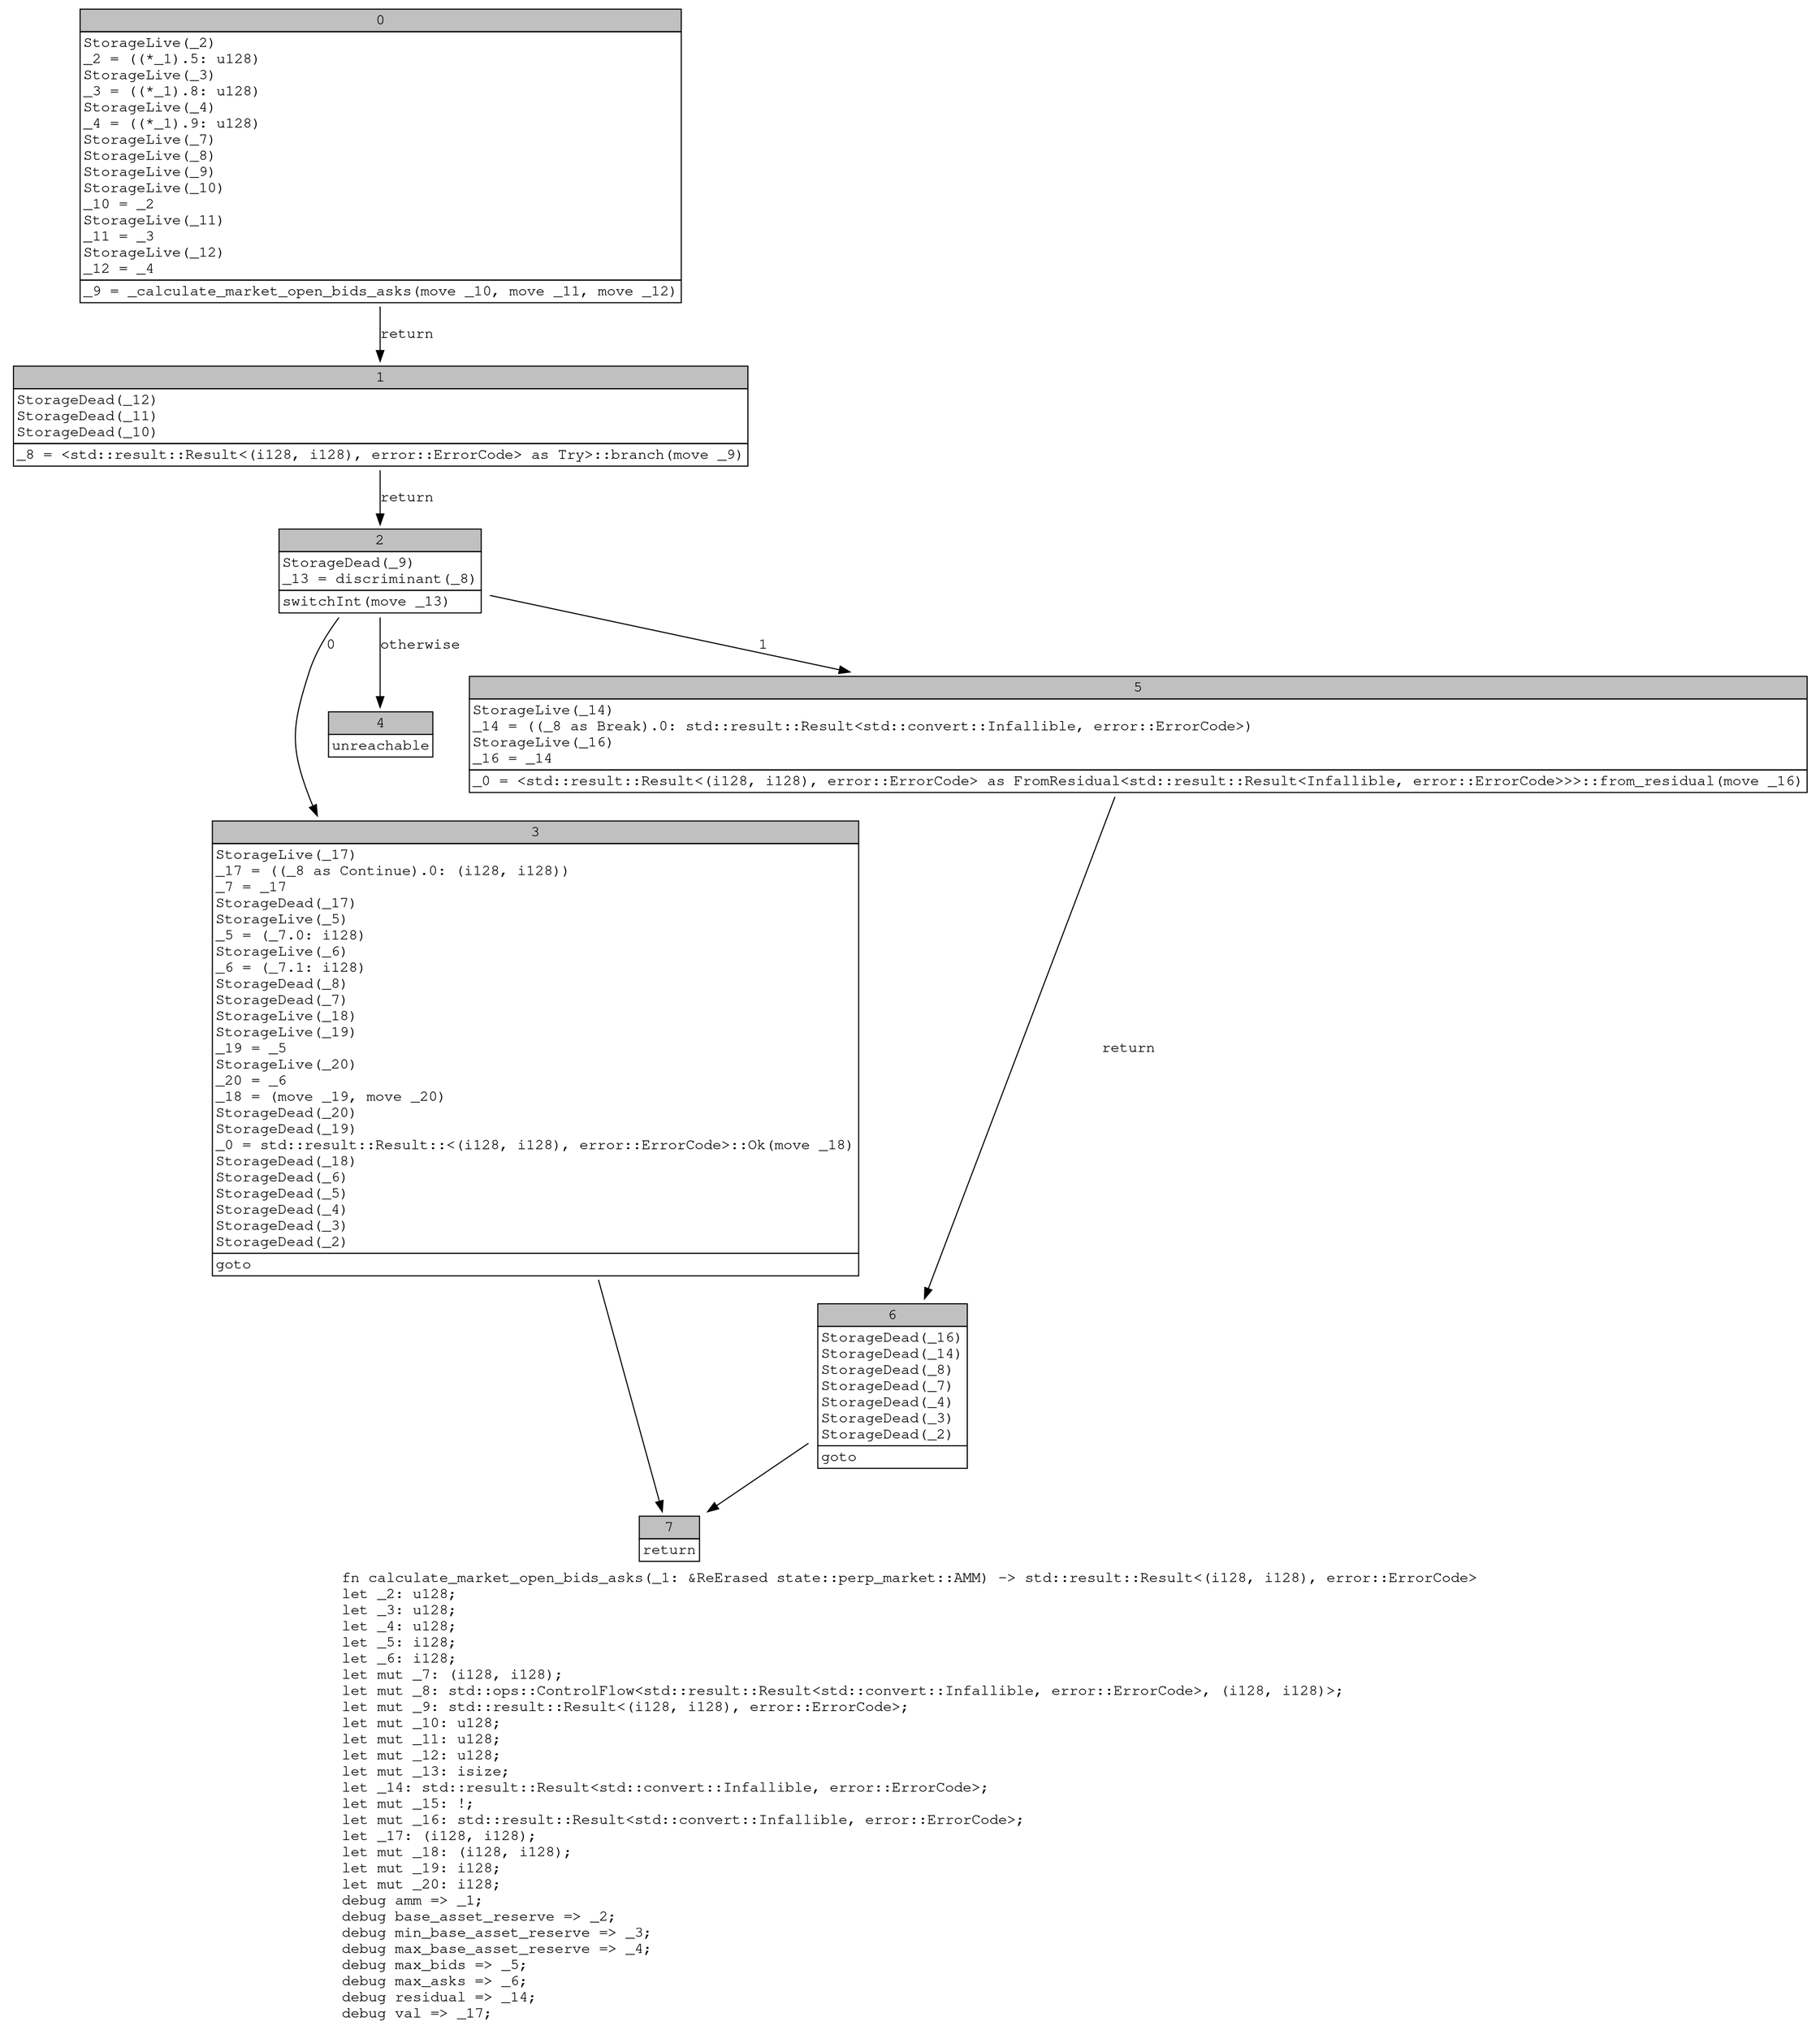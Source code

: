 digraph Mir_0_1788 {
    graph [fontname="Courier, monospace"];
    node [fontname="Courier, monospace"];
    edge [fontname="Courier, monospace"];
    label=<fn calculate_market_open_bids_asks(_1: &amp;ReErased state::perp_market::AMM) -&gt; std::result::Result&lt;(i128, i128), error::ErrorCode&gt;<br align="left"/>let _2: u128;<br align="left"/>let _3: u128;<br align="left"/>let _4: u128;<br align="left"/>let _5: i128;<br align="left"/>let _6: i128;<br align="left"/>let mut _7: (i128, i128);<br align="left"/>let mut _8: std::ops::ControlFlow&lt;std::result::Result&lt;std::convert::Infallible, error::ErrorCode&gt;, (i128, i128)&gt;;<br align="left"/>let mut _9: std::result::Result&lt;(i128, i128), error::ErrorCode&gt;;<br align="left"/>let mut _10: u128;<br align="left"/>let mut _11: u128;<br align="left"/>let mut _12: u128;<br align="left"/>let mut _13: isize;<br align="left"/>let _14: std::result::Result&lt;std::convert::Infallible, error::ErrorCode&gt;;<br align="left"/>let mut _15: !;<br align="left"/>let mut _16: std::result::Result&lt;std::convert::Infallible, error::ErrorCode&gt;;<br align="left"/>let _17: (i128, i128);<br align="left"/>let mut _18: (i128, i128);<br align="left"/>let mut _19: i128;<br align="left"/>let mut _20: i128;<br align="left"/>debug amm =&gt; _1;<br align="left"/>debug base_asset_reserve =&gt; _2;<br align="left"/>debug min_base_asset_reserve =&gt; _3;<br align="left"/>debug max_base_asset_reserve =&gt; _4;<br align="left"/>debug max_bids =&gt; _5;<br align="left"/>debug max_asks =&gt; _6;<br align="left"/>debug residual =&gt; _14;<br align="left"/>debug val =&gt; _17;<br align="left"/>>;
    bb0__0_1788 [shape="none", label=<<table border="0" cellborder="1" cellspacing="0"><tr><td bgcolor="gray" align="center" colspan="1">0</td></tr><tr><td align="left" balign="left">StorageLive(_2)<br/>_2 = ((*_1).5: u128)<br/>StorageLive(_3)<br/>_3 = ((*_1).8: u128)<br/>StorageLive(_4)<br/>_4 = ((*_1).9: u128)<br/>StorageLive(_7)<br/>StorageLive(_8)<br/>StorageLive(_9)<br/>StorageLive(_10)<br/>_10 = _2<br/>StorageLive(_11)<br/>_11 = _3<br/>StorageLive(_12)<br/>_12 = _4<br/></td></tr><tr><td align="left">_9 = _calculate_market_open_bids_asks(move _10, move _11, move _12)</td></tr></table>>];
    bb1__0_1788 [shape="none", label=<<table border="0" cellborder="1" cellspacing="0"><tr><td bgcolor="gray" align="center" colspan="1">1</td></tr><tr><td align="left" balign="left">StorageDead(_12)<br/>StorageDead(_11)<br/>StorageDead(_10)<br/></td></tr><tr><td align="left">_8 = &lt;std::result::Result&lt;(i128, i128), error::ErrorCode&gt; as Try&gt;::branch(move _9)</td></tr></table>>];
    bb2__0_1788 [shape="none", label=<<table border="0" cellborder="1" cellspacing="0"><tr><td bgcolor="gray" align="center" colspan="1">2</td></tr><tr><td align="left" balign="left">StorageDead(_9)<br/>_13 = discriminant(_8)<br/></td></tr><tr><td align="left">switchInt(move _13)</td></tr></table>>];
    bb3__0_1788 [shape="none", label=<<table border="0" cellborder="1" cellspacing="0"><tr><td bgcolor="gray" align="center" colspan="1">3</td></tr><tr><td align="left" balign="left">StorageLive(_17)<br/>_17 = ((_8 as Continue).0: (i128, i128))<br/>_7 = _17<br/>StorageDead(_17)<br/>StorageLive(_5)<br/>_5 = (_7.0: i128)<br/>StorageLive(_6)<br/>_6 = (_7.1: i128)<br/>StorageDead(_8)<br/>StorageDead(_7)<br/>StorageLive(_18)<br/>StorageLive(_19)<br/>_19 = _5<br/>StorageLive(_20)<br/>_20 = _6<br/>_18 = (move _19, move _20)<br/>StorageDead(_20)<br/>StorageDead(_19)<br/>_0 = std::result::Result::&lt;(i128, i128), error::ErrorCode&gt;::Ok(move _18)<br/>StorageDead(_18)<br/>StorageDead(_6)<br/>StorageDead(_5)<br/>StorageDead(_4)<br/>StorageDead(_3)<br/>StorageDead(_2)<br/></td></tr><tr><td align="left">goto</td></tr></table>>];
    bb4__0_1788 [shape="none", label=<<table border="0" cellborder="1" cellspacing="0"><tr><td bgcolor="gray" align="center" colspan="1">4</td></tr><tr><td align="left">unreachable</td></tr></table>>];
    bb5__0_1788 [shape="none", label=<<table border="0" cellborder="1" cellspacing="0"><tr><td bgcolor="gray" align="center" colspan="1">5</td></tr><tr><td align="left" balign="left">StorageLive(_14)<br/>_14 = ((_8 as Break).0: std::result::Result&lt;std::convert::Infallible, error::ErrorCode&gt;)<br/>StorageLive(_16)<br/>_16 = _14<br/></td></tr><tr><td align="left">_0 = &lt;std::result::Result&lt;(i128, i128), error::ErrorCode&gt; as FromResidual&lt;std::result::Result&lt;Infallible, error::ErrorCode&gt;&gt;&gt;::from_residual(move _16)</td></tr></table>>];
    bb6__0_1788 [shape="none", label=<<table border="0" cellborder="1" cellspacing="0"><tr><td bgcolor="gray" align="center" colspan="1">6</td></tr><tr><td align="left" balign="left">StorageDead(_16)<br/>StorageDead(_14)<br/>StorageDead(_8)<br/>StorageDead(_7)<br/>StorageDead(_4)<br/>StorageDead(_3)<br/>StorageDead(_2)<br/></td></tr><tr><td align="left">goto</td></tr></table>>];
    bb7__0_1788 [shape="none", label=<<table border="0" cellborder="1" cellspacing="0"><tr><td bgcolor="gray" align="center" colspan="1">7</td></tr><tr><td align="left">return</td></tr></table>>];
    bb0__0_1788 -> bb1__0_1788 [label="return"];
    bb1__0_1788 -> bb2__0_1788 [label="return"];
    bb2__0_1788 -> bb3__0_1788 [label="0"];
    bb2__0_1788 -> bb5__0_1788 [label="1"];
    bb2__0_1788 -> bb4__0_1788 [label="otherwise"];
    bb3__0_1788 -> bb7__0_1788 [label=""];
    bb5__0_1788 -> bb6__0_1788 [label="return"];
    bb6__0_1788 -> bb7__0_1788 [label=""];
}
